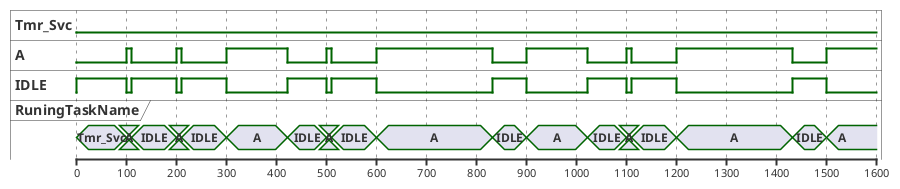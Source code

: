 @startuml
binary "Tmr_Svc" as Tmr_Svc
binary "A" as A
binary "IDLE" as IDLE
concise "RuningTaskName" as RuningTaskName

scale 100 as 50 pixels

@0
Tmr_Svc is high
RuningTaskName is Tmr_Svc
Tmr_Svc is low
A is high
RuningTaskName is A
A is low
IDLE is high
RuningTaskName is IDLE

@99
IDLE is low
A is high
RuningTaskName is A

@110
A is low
IDLE is high
RuningTaskName is IDLE

@199
IDLE is low
A is high
RuningTaskName is A

@210
A is low
IDLE is high
RuningTaskName is IDLE

@299
IDLE is low
A is high
RuningTaskName is A

@422
A is low
IDLE is high
RuningTaskName is IDLE

@499
IDLE is low
A is high
RuningTaskName is A

@510
A is low
IDLE is high
RuningTaskName is IDLE

@599
IDLE is low
A is high
RuningTaskName is A

@832
A is low
IDLE is high
RuningTaskName is IDLE

@899
IDLE is low
A is high
RuningTaskName is A

@1021
A is low
IDLE is high
RuningTaskName is IDLE

@1099
IDLE is low
A is high
RuningTaskName is A

@1110
A is low
IDLE is high
RuningTaskName is IDLE

@1199
IDLE is low
A is high
RuningTaskName is A

@1432
A is low
IDLE is high
RuningTaskName is IDLE

@1499
IDLE is low
A is high
RuningTaskName is A

@1500

@enduml
